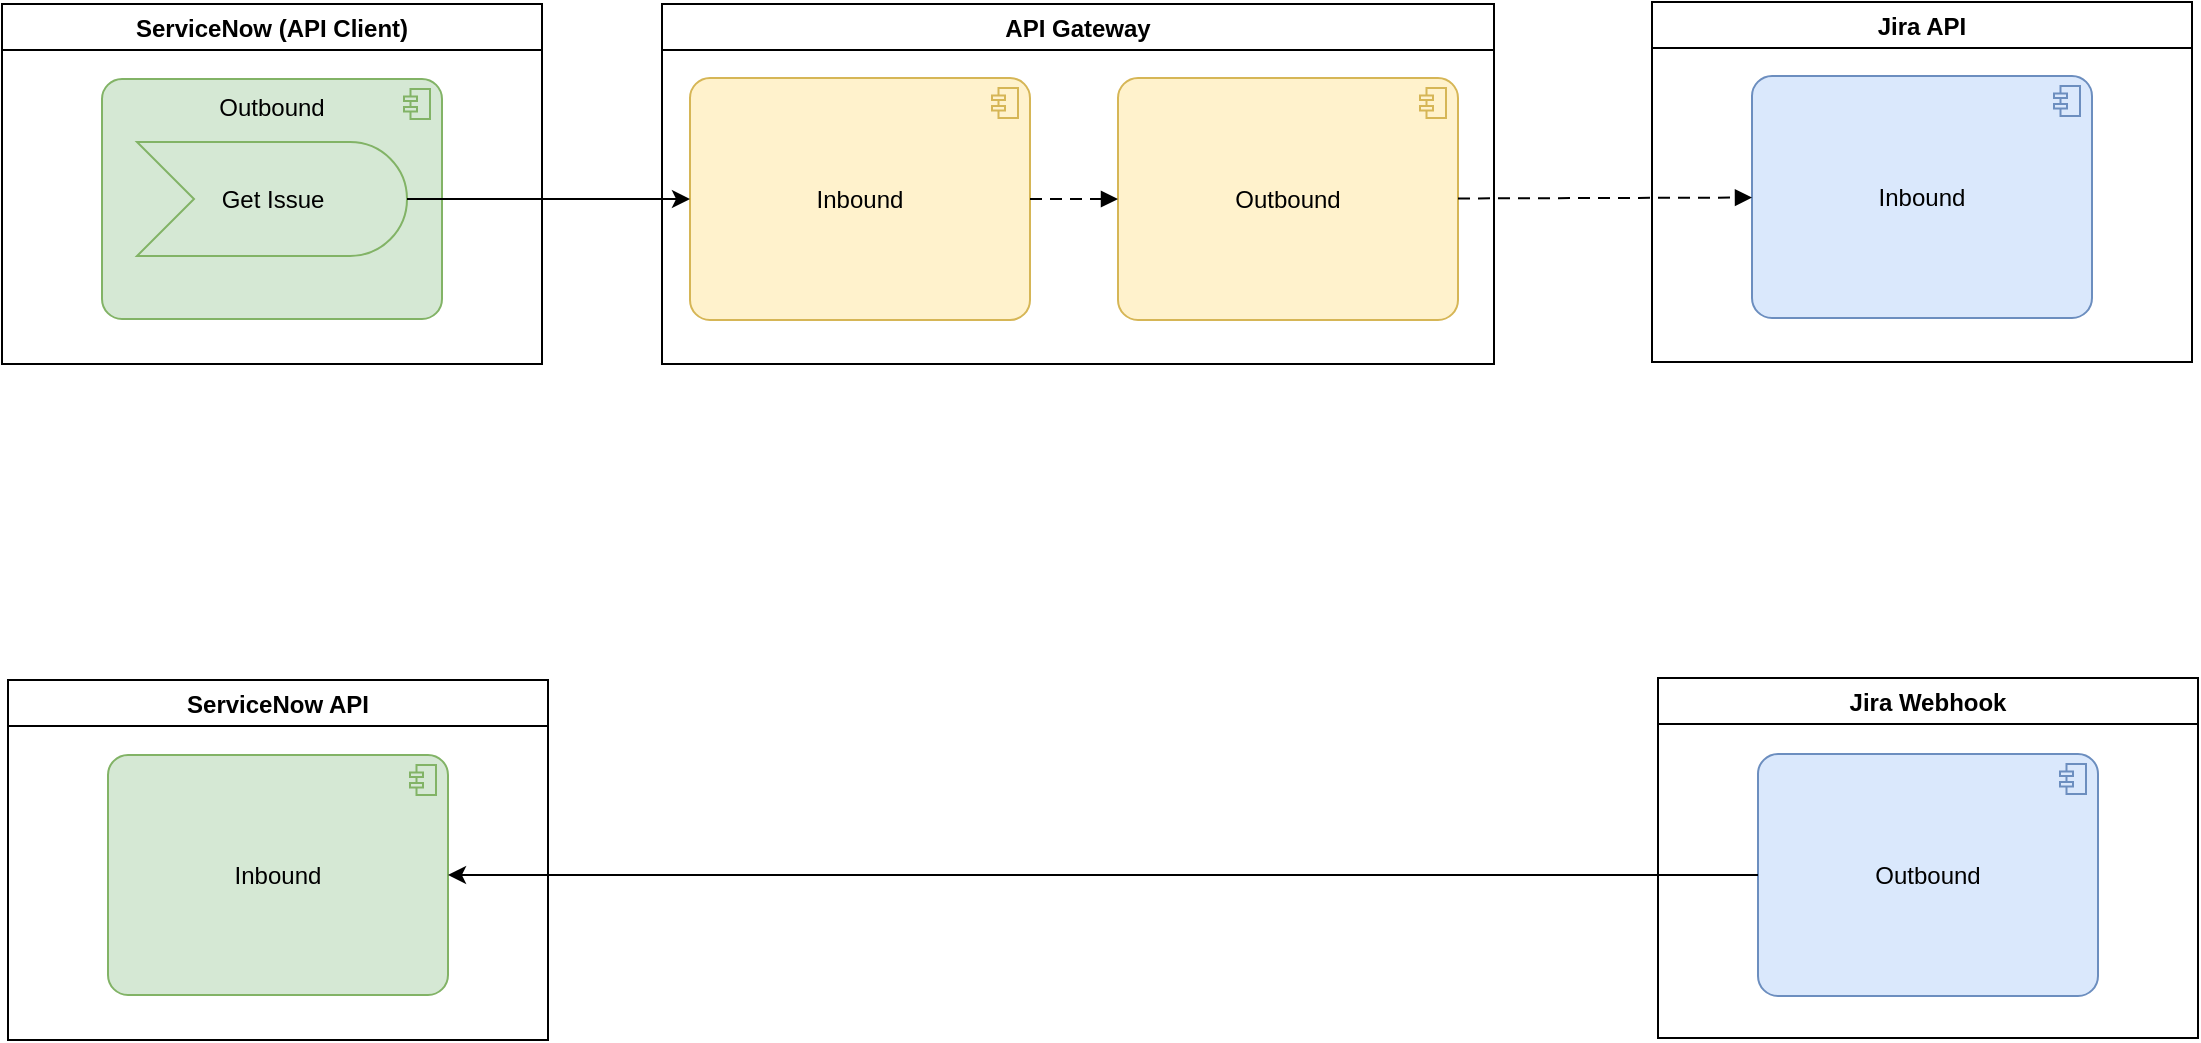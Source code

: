 <mxfile version="26.2.9" pages="4">
  <diagram name="ApiGateway" id="lrhSs4NIBuE15-ALr9kW">
    <mxGraphModel dx="1819" dy="2375" grid="0" gridSize="10" guides="0" tooltips="1" connect="0" arrows="0" fold="1" page="1" pageScale="1" pageWidth="1654" pageHeight="1169" math="0" shadow="0">
      <root>
        <mxCell id="0" />
        <mxCell id="1" parent="0" />
        <mxCell id="qK_jUNQq7bJrc278mB2J-1" value="API Gateway" style="swimlane;" vertex="1" parent="1">
          <mxGeometry x="610" y="-1046" width="416" height="180" as="geometry" />
        </mxCell>
        <mxCell id="qK_jUNQq7bJrc278mB2J-2" value="Inbound" style="html=1;outlineConnect=0;whiteSpace=wrap;fillColor=#fff2cc;shape=mxgraph.archimate3.application;appType=comp;archiType=rounded;strokeColor=#d6b656;verticalAlign=middle;fontStyle=0" vertex="1" parent="qK_jUNQq7bJrc278mB2J-1">
          <mxGeometry x="14" y="37" width="170" height="121" as="geometry" />
        </mxCell>
        <mxCell id="qK_jUNQq7bJrc278mB2J-3" value="Outbound" style="html=1;outlineConnect=0;whiteSpace=wrap;fillColor=#fff2cc;shape=mxgraph.archimate3.application;appType=comp;archiType=rounded;strokeColor=#d6b656;verticalAlign=middle;fontStyle=0" vertex="1" parent="qK_jUNQq7bJrc278mB2J-1">
          <mxGeometry x="228" y="37" width="170" height="121" as="geometry" />
        </mxCell>
        <mxCell id="qK_jUNQq7bJrc278mB2J-4" value="" style="html=1;endArrow=block;dashed=1;elbow=vertical;endFill=1;dashPattern=6 4;rounded=0;fontSize=12;fontStyle=0" edge="1" parent="qK_jUNQq7bJrc278mB2J-1" source="qK_jUNQq7bJrc278mB2J-2" target="qK_jUNQq7bJrc278mB2J-3">
          <mxGeometry width="160" relative="1" as="geometry">
            <mxPoint x="763" y="-106" as="sourcePoint" />
            <mxPoint x="989" y="-54" as="targetPoint" />
          </mxGeometry>
        </mxCell>
        <mxCell id="qK_jUNQq7bJrc278mB2J-5" value="ServiceNow (API Client)" style="swimlane;" vertex="1" parent="1">
          <mxGeometry x="280" y="-1046" width="270" height="180" as="geometry" />
        </mxCell>
        <mxCell id="qK_jUNQq7bJrc278mB2J-6" value="Outbound" style="html=1;outlineConnect=0;whiteSpace=wrap;fillColor=#d5e8d4;shape=mxgraph.archimate3.application;appType=comp;archiType=rounded;strokeColor=#82b366;verticalAlign=top;fontStyle=0" vertex="1" parent="qK_jUNQq7bJrc278mB2J-5">
          <mxGeometry x="50" y="37.5" width="170" height="120" as="geometry" />
        </mxCell>
        <mxCell id="qK_jUNQq7bJrc278mB2J-7" value="Get Issue" style="html=1;outlineConnect=0;whiteSpace=wrap;fillColor=#d5e8d4;shape=mxgraph.archimate3.event;strokeColor=#82b366;fontStyle=0" vertex="1" parent="qK_jUNQq7bJrc278mB2J-5">
          <mxGeometry x="67.5" y="69" width="135" height="57" as="geometry" />
        </mxCell>
        <mxCell id="qK_jUNQq7bJrc278mB2J-8" value="Jira API" style="swimlane;" vertex="1" parent="1">
          <mxGeometry x="1105" y="-1047" width="270" height="180" as="geometry" />
        </mxCell>
        <mxCell id="qK_jUNQq7bJrc278mB2J-9" value="Inbound" style="html=1;outlineConnect=0;whiteSpace=wrap;fillColor=#dae8fc;shape=mxgraph.archimate3.application;appType=comp;archiType=rounded;strokeColor=#6c8ebf;verticalAlign=middle;fontStyle=0" vertex="1" parent="qK_jUNQq7bJrc278mB2J-8">
          <mxGeometry x="50" y="37" width="170" height="121" as="geometry" />
        </mxCell>
        <mxCell id="qK_jUNQq7bJrc278mB2J-10" value="" style="edgeStyle=none;rounded=0;orthogonalLoop=1;jettySize=auto;html=1;fontSize=6;fontStyle=0" edge="1" parent="1" source="qK_jUNQq7bJrc278mB2J-7" target="qK_jUNQq7bJrc278mB2J-2">
          <mxGeometry relative="1" as="geometry">
            <mxPoint x="617" y="-1108.5" as="sourcePoint" />
            <mxPoint x="805" y="-1312" as="targetPoint" />
          </mxGeometry>
        </mxCell>
        <mxCell id="qK_jUNQq7bJrc278mB2J-15" value="" style="html=1;endArrow=block;dashed=1;elbow=vertical;endFill=1;dashPattern=6 4;rounded=0;fontSize=12;fontStyle=0" edge="1" parent="1" source="qK_jUNQq7bJrc278mB2J-3" target="qK_jUNQq7bJrc278mB2J-9">
          <mxGeometry width="160" relative="1" as="geometry">
            <mxPoint x="804" y="-938" as="sourcePoint" />
            <mxPoint x="1087" y="-948.5" as="targetPoint" />
          </mxGeometry>
        </mxCell>
        <mxCell id="8dd6PnlojU5S90c8eq-J-5" value="ServiceNow API" style="swimlane;" vertex="1" parent="1">
          <mxGeometry x="283" y="-708" width="270" height="180" as="geometry" />
        </mxCell>
        <mxCell id="8dd6PnlojU5S90c8eq-J-6" value="Inbound" style="html=1;outlineConnect=0;whiteSpace=wrap;fillColor=#d5e8d4;shape=mxgraph.archimate3.application;appType=comp;archiType=rounded;strokeColor=#82b366;verticalAlign=middle;fontStyle=0" vertex="1" parent="8dd6PnlojU5S90c8eq-J-5">
          <mxGeometry x="50" y="37.5" width="170" height="120" as="geometry" />
        </mxCell>
        <mxCell id="8dd6PnlojU5S90c8eq-J-8" value="Jira Webhook" style="swimlane;" vertex="1" parent="1">
          <mxGeometry x="1108" y="-709" width="270" height="180" as="geometry" />
        </mxCell>
        <mxCell id="8dd6PnlojU5S90c8eq-J-9" value="Outbound" style="html=1;outlineConnect=0;whiteSpace=wrap;fillColor=#dae8fc;shape=mxgraph.archimate3.application;appType=comp;archiType=rounded;strokeColor=#6c8ebf;verticalAlign=middle;fontStyle=0" vertex="1" parent="8dd6PnlojU5S90c8eq-J-8">
          <mxGeometry x="50" y="38" width="170" height="121" as="geometry" />
        </mxCell>
        <mxCell id="8dd6PnlojU5S90c8eq-J-10" value="" style="edgeStyle=none;rounded=0;orthogonalLoop=1;jettySize=auto;html=1;fontSize=6;fontStyle=0" edge="1" parent="1" source="8dd6PnlojU5S90c8eq-J-9" target="8dd6PnlojU5S90c8eq-J-6">
          <mxGeometry relative="1" as="geometry">
            <mxPoint x="825" y="-574.703" as="sourcePoint" />
            <mxPoint x="627" y="-610.5" as="targetPoint" />
          </mxGeometry>
        </mxCell>
      </root>
    </mxGraphModel>
  </diagram>
  <diagram id="vp1ZtSLj-2qrsN-qjBzq" name="SN2Jira">
    <mxGraphModel dx="1763" dy="1206" grid="0" gridSize="10" guides="1" tooltips="1" connect="1" arrows="1" fold="1" page="1" pageScale="1" pageWidth="1654" pageHeight="1169" math="0" shadow="0">
      <root>
        <mxCell id="0" />
        <mxCell id="1" parent="0" />
        <mxCell id="1Bj1d2KhseBguGUWX6AW-1" value="3. Execute SI Functions" style="html=1;verticalAlign=bottom;endArrow=block;entryX=0.133;entryY=0.036;entryDx=0;entryDy=0;entryPerimeter=0;" edge="1" parent="1" target="1Bj1d2KhseBguGUWX6AW-16">
          <mxGeometry x="-0.06" relative="1" as="geometry">
            <mxPoint x="579.5" y="248.9" as="sourcePoint" />
            <mxPoint x="690" y="253" as="targetPoint" />
            <mxPoint as="offset" />
          </mxGeometry>
        </mxCell>
        <mxCell id="1Bj1d2KhseBguGUWX6AW-2" value="4. Call SubFlow" style="html=1;verticalAlign=bottom;endArrow=block;entryX=0.133;entryY=0.036;entryDx=0;entryDy=0;entryPerimeter=0;" edge="1" parent="1" target="1Bj1d2KhseBguGUWX6AW-18">
          <mxGeometry x="-0.06" relative="1" as="geometry">
            <mxPoint x="741.5" y="267.9" as="sourcePoint" />
            <mxPoint x="853" y="272" as="targetPoint" />
            <mxPoint as="offset" />
          </mxGeometry>
        </mxCell>
        <mxCell id="1Bj1d2KhseBguGUWX6AW-3" value="5. Call SubFlow" style="html=1;verticalAlign=bottom;endArrow=block;entryX=0.133;entryY=0.036;entryDx=0;entryDy=0;entryPerimeter=0;" edge="1" parent="1" target="1Bj1d2KhseBguGUWX6AW-20">
          <mxGeometry x="-0.06" relative="1" as="geometry">
            <mxPoint x="903.5" y="285.9" as="sourcePoint" />
            <mxPoint x="1014" y="290" as="targetPoint" />
            <mxPoint as="offset" />
          </mxGeometry>
        </mxCell>
        <mxCell id="1Bj1d2KhseBguGUWX6AW-4" value="6. Call FlowAction" style="html=1;verticalAlign=bottom;endArrow=block;entryX=0.133;entryY=0.036;entryDx=0;entryDy=0;entryPerimeter=0;" edge="1" parent="1" target="1Bj1d2KhseBguGUWX6AW-22">
          <mxGeometry x="-0.06" relative="1" as="geometry">
            <mxPoint x="1066.5" y="305.9" as="sourcePoint" />
            <mxPoint x="1176" y="310" as="targetPoint" />
            <mxPoint as="offset" />
          </mxGeometry>
        </mxCell>
        <mxCell id="1Bj1d2KhseBguGUWX6AW-5" value="7. REST call Jira API" style="html=1;verticalAlign=bottom;endArrow=block;entryX=0.133;entryY=0.036;entryDx=0;entryDy=0;entryPerimeter=0;" edge="1" parent="1" target="1Bj1d2KhseBguGUWX6AW-14">
          <mxGeometry x="-0.06" relative="1" as="geometry">
            <mxPoint x="1228.5" y="322.9" as="sourcePoint" />
            <mxPoint x="1340" y="327" as="targetPoint" />
            <mxPoint as="offset" />
          </mxGeometry>
        </mxCell>
        <mxCell id="1Bj1d2KhseBguGUWX6AW-6" value="2. After Update" style="html=1;verticalAlign=bottom;endArrow=block;entryX=0.133;entryY=0.036;entryDx=0;entryDy=0;entryPerimeter=0;exitX=0.5;exitY=0.84;exitDx=0;exitDy=0;exitPerimeter=0;" edge="1" parent="1" source="1Bj1d2KhseBguGUWX6AW-9" target="1Bj1d2KhseBguGUWX6AW-12">
          <mxGeometry x="-0.06" relative="1" as="geometry">
            <mxPoint x="387" y="229" as="sourcePoint" />
            <mxPoint x="527" y="233" as="targetPoint" />
            <mxPoint as="offset" />
          </mxGeometry>
        </mxCell>
        <mxCell id="1Bj1d2KhseBguGUWX6AW-7" value="" style="shape=umlLifeline;participant=umlActor;perimeter=lifelinePerimeter;whiteSpace=wrap;html=1;container=1;collapsible=0;recursiveResize=0;verticalAlign=top;spacingTop=36;outlineConnect=0;" vertex="1" parent="1">
          <mxGeometry x="266" y="114" width="20" height="400" as="geometry" />
        </mxCell>
        <mxCell id="1Bj1d2KhseBguGUWX6AW-8" value="&lt;b&gt;Table&lt;/b&gt;&lt;div&gt;&lt;font style=&quot;font-size: 10px;&quot;&gt;&lt;br&gt;&lt;/font&gt;&lt;/div&gt;&lt;div&gt;&lt;font style=&quot;font-size: 10px;&quot;&gt;Story&lt;/font&gt;&lt;/div&gt;" style="shape=umlLifeline;perimeter=lifelinePerimeter;whiteSpace=wrap;html=1;container=1;collapsible=0;recursiveResize=0;outlineConnect=0;fillColor=#d5e8d4;strokeColor=#82b366;size=67;" vertex="1" parent="1">
          <mxGeometry x="368" y="114" width="100" height="400" as="geometry" />
        </mxCell>
        <mxCell id="1Bj1d2KhseBguGUWX6AW-9" value="" style="html=1;points=[];perimeter=orthogonalPerimeter;" vertex="1" parent="1Bj1d2KhseBguGUWX6AW-8">
          <mxGeometry x="45" y="90" width="10" height="25" as="geometry" />
        </mxCell>
        <mxCell id="1Bj1d2KhseBguGUWX6AW-10" value="1. Update Story in-sync" style="html=1;verticalAlign=bottom;endArrow=block;entryX=0.133;entryY=0.036;entryDx=0;entryDy=0;entryPerimeter=0;" edge="1" parent="1" source="1Bj1d2KhseBguGUWX6AW-7" target="1Bj1d2KhseBguGUWX6AW-9">
          <mxGeometry x="-0.06" relative="1" as="geometry">
            <mxPoint x="225.5" y="214.5" as="sourcePoint" />
            <mxPoint x="366" y="215" as="targetPoint" />
            <mxPoint as="offset" />
          </mxGeometry>
        </mxCell>
        <mxCell id="1Bj1d2KhseBguGUWX6AW-11" value="&lt;b&gt;Business Rule&lt;/b&gt;&lt;div&gt;&lt;font style=&quot;font-size: 10px;&quot;&gt;&lt;br&gt;&lt;/font&gt;&lt;/div&gt;&lt;div&gt;&lt;font style=&quot;font-size: 10px;&quot;&gt;Synch Story with Jira&lt;/font&gt;&lt;br&gt;&lt;/div&gt;" style="shape=umlLifeline;perimeter=lifelinePerimeter;whiteSpace=wrap;html=1;container=1;collapsible=0;recursiveResize=0;outlineConnect=0;fillColor=#d5e8d4;strokeColor=#82b366;size=68;" vertex="1" parent="1">
          <mxGeometry x="530" y="114" width="100" height="400" as="geometry" />
        </mxCell>
        <mxCell id="1Bj1d2KhseBguGUWX6AW-12" value="" style="html=1;points=[];perimeter=orthogonalPerimeter;" vertex="1" parent="1Bj1d2KhseBguGUWX6AW-11">
          <mxGeometry x="44" y="110" width="10" height="25" as="geometry" />
        </mxCell>
        <mxCell id="1Bj1d2KhseBguGUWX6AW-13" value="Jira API" style="shape=umlLifeline;perimeter=lifelinePerimeter;whiteSpace=wrap;html=1;container=1;collapsible=0;recursiveResize=0;outlineConnect=0;fillColor=#dae8fc;strokeColor=#6c8ebf;size=69;" vertex="1" parent="1">
          <mxGeometry x="1328" y="114" width="100" height="400" as="geometry" />
        </mxCell>
        <mxCell id="1Bj1d2KhseBguGUWX6AW-14" value="" style="html=1;points=[];perimeter=orthogonalPerimeter;" vertex="1" parent="1Bj1d2KhseBguGUWX6AW-13">
          <mxGeometry x="46" y="207" width="10" height="25" as="geometry" />
        </mxCell>
        <mxCell id="1Bj1d2KhseBguGUWX6AW-15" value="&lt;b&gt;Script Include&lt;/b&gt;&lt;div&gt;&lt;br&gt;&lt;div&gt;&lt;font style=&quot;font-size: 10px;&quot;&gt;AgileJiraUtils&lt;/font&gt;&lt;br&gt;&lt;/div&gt;&lt;div&gt;&lt;font style=&quot;font-size: 10px;&quot;&gt;AgileJiraExportUtils&lt;br&gt;&lt;/font&gt;&lt;/div&gt;&lt;div&gt;&lt;font style=&quot;&quot;&gt;&lt;span style=&quot;font-size: 10px;&quot;&gt;JiraExportUtils&lt;/span&gt;&lt;br&gt;&lt;/font&gt;&lt;/div&gt;&lt;/div&gt;" style="shape=umlLifeline;perimeter=lifelinePerimeter;whiteSpace=wrap;html=1;container=1;collapsible=0;recursiveResize=0;outlineConnect=0;fillColor=#d5e8d4;strokeColor=#82b366;size=81;" vertex="1" parent="1">
          <mxGeometry x="692" y="114" width="100" height="400" as="geometry" />
        </mxCell>
        <mxCell id="1Bj1d2KhseBguGUWX6AW-16" value="" style="html=1;points=[];perimeter=orthogonalPerimeter;" vertex="1" parent="1Bj1d2KhseBguGUWX6AW-15">
          <mxGeometry x="45" y="134" width="10" height="25" as="geometry" />
        </mxCell>
        <mxCell id="1Bj1d2KhseBguGUWX6AW-17" value="&lt;div&gt;&lt;b&gt;SubFlow&lt;/b&gt;&lt;/div&gt;&lt;div&gt;&lt;br&gt;&lt;/div&gt;&lt;div&gt;&lt;span style=&quot;font-size: 10px;&quot;&gt;Sync Jira Issue&lt;/span&gt;&lt;/div&gt;" style="shape=umlLifeline;perimeter=lifelinePerimeter;whiteSpace=wrap;html=1;container=1;collapsible=0;recursiveResize=0;outlineConnect=0;fillColor=#d5e8d4;strokeColor=#82b366;size=71;" vertex="1" parent="1">
          <mxGeometry x="854" y="114" width="100" height="400" as="geometry" />
        </mxCell>
        <mxCell id="1Bj1d2KhseBguGUWX6AW-18" value="" style="html=1;points=[];perimeter=orthogonalPerimeter;" vertex="1" parent="1Bj1d2KhseBguGUWX6AW-17">
          <mxGeometry x="46" y="153" width="10" height="25" as="geometry" />
        </mxCell>
        <mxCell id="1Bj1d2KhseBguGUWX6AW-19" value="&lt;div&gt;&lt;b&gt;SubFlow&lt;/b&gt;&lt;/div&gt;&lt;div&gt;&lt;font style=&quot;font-size: 10px;&quot;&gt;&lt;br&gt;&lt;/font&gt;&lt;/div&gt;&lt;div&gt;&lt;font style=&quot;font-size: 10px;&quot;&gt;Update Jira Issue and process&lt;/font&gt;&lt;br&gt;&lt;/div&gt;" style="shape=umlLifeline;perimeter=lifelinePerimeter;whiteSpace=wrap;html=1;container=1;collapsible=0;recursiveResize=0;outlineConnect=0;fillColor=#d5e8d4;strokeColor=#82b366;size=71;" vertex="1" parent="1">
          <mxGeometry x="1017" y="114" width="100" height="400" as="geometry" />
        </mxCell>
        <mxCell id="1Bj1d2KhseBguGUWX6AW-20" value="" style="html=1;points=[];perimeter=orthogonalPerimeter;" vertex="1" parent="1Bj1d2KhseBguGUWX6AW-19">
          <mxGeometry x="44" y="172" width="10" height="25" as="geometry" />
        </mxCell>
        <mxCell id="1Bj1d2KhseBguGUWX6AW-21" value="&lt;div&gt;&lt;b&gt;Flow Action&lt;/b&gt;&lt;/div&gt;&lt;div&gt;&lt;br&gt;&lt;/div&gt;&lt;div&gt;&lt;font style=&quot;font-size: 10px;&quot;&gt;Update Issue&lt;/font&gt;&lt;br&gt;&lt;/div&gt;" style="shape=umlLifeline;perimeter=lifelinePerimeter;whiteSpace=wrap;html=1;container=1;collapsible=0;recursiveResize=0;outlineConnect=0;fillColor=#d5e8d4;strokeColor=#82b366;size=71;" vertex="1" parent="1">
          <mxGeometry x="1179" y="114" width="100" height="400" as="geometry" />
        </mxCell>
        <mxCell id="1Bj1d2KhseBguGUWX6AW-22" value="" style="html=1;points=[];perimeter=orthogonalPerimeter;" vertex="1" parent="1Bj1d2KhseBguGUWX6AW-21">
          <mxGeometry x="44" y="191" width="10" height="25" as="geometry" />
        </mxCell>
      </root>
    </mxGraphModel>
  </diagram>
  <diagram id="9GTkZiOPFxIINjUFZEPG" name="Jira2SN">
    <mxGraphModel dx="1819" dy="1206" grid="0" gridSize="10" guides="1" tooltips="1" connect="1" arrows="1" fold="1" page="1" pageScale="1" pageWidth="1654" pageHeight="1169" math="0" shadow="0">
      <root>
        <mxCell id="0" />
        <mxCell id="1" parent="0" />
        <mxCell id="l_dMEm75HRvwMXUbc7Sk-1" value="7. Update Record" style="html=1;verticalAlign=bottom;endArrow=block;exitX=0.75;exitY=1.02;exitDx=0;exitDy=0;exitPerimeter=0;" edge="1" parent="1" source="l_dMEm75HRvwMXUbc7Sk-20" target="l_dMEm75HRvwMXUbc7Sk-21">
          <mxGeometry x="-0.06" relative="1" as="geometry">
            <mxPoint x="1076.5" y="315.9" as="sourcePoint" />
            <mxPoint x="1239" y="315" as="targetPoint" />
            <mxPoint as="offset" />
          </mxGeometry>
        </mxCell>
        <mxCell id="l_dMEm75HRvwMXUbc7Sk-2" value="3. REST call SN endpoiont" style="html=1;verticalAlign=bottom;endArrow=block;entryX=0.133;entryY=0.036;entryDx=0;entryDy=0;entryPerimeter=0;" edge="1" parent="1" target="l_dMEm75HRvwMXUbc7Sk-14">
          <mxGeometry x="-0.06" relative="1" as="geometry">
            <mxPoint x="579.5" y="248.9" as="sourcePoint" />
            <mxPoint x="690" y="253" as="targetPoint" />
            <mxPoint as="offset" />
          </mxGeometry>
        </mxCell>
        <mxCell id="l_dMEm75HRvwMXUbc7Sk-3" value="4. Get SubFlow name from DT" style="html=1;verticalAlign=bottom;endArrow=block;entryX=0.133;entryY=0.036;entryDx=0;entryDy=0;entryPerimeter=0;exitX=0.2;exitY=0.88;exitDx=0;exitDy=0;exitPerimeter=0;" edge="1" parent="1" source="l_dMEm75HRvwMXUbc7Sk-14" target="l_dMEm75HRvwMXUbc7Sk-16">
          <mxGeometry x="-0.06" relative="1" as="geometry">
            <mxPoint x="741.5" y="267.9" as="sourcePoint" />
            <mxPoint x="853" y="272" as="targetPoint" />
            <mxPoint as="offset" />
          </mxGeometry>
        </mxCell>
        <mxCell id="l_dMEm75HRvwMXUbc7Sk-4" value="5. Call SubFlow" style="html=1;verticalAlign=bottom;endArrow=block;entryX=0.133;entryY=0.036;entryDx=0;entryDy=0;entryPerimeter=0;" edge="1" parent="1" target="l_dMEm75HRvwMXUbc7Sk-18">
          <mxGeometry x="-0.06" relative="1" as="geometry">
            <mxPoint x="903.5" y="285.9" as="sourcePoint" />
            <mxPoint x="1014" y="290" as="targetPoint" />
            <mxPoint as="offset" />
          </mxGeometry>
        </mxCell>
        <mxCell id="l_dMEm75HRvwMXUbc7Sk-5" value="6. execute SI" style="html=1;verticalAlign=bottom;endArrow=block;entryX=0.133;entryY=0.036;entryDx=0;entryDy=0;entryPerimeter=0;" edge="1" parent="1" target="l_dMEm75HRvwMXUbc7Sk-20">
          <mxGeometry x="-0.06" relative="1" as="geometry">
            <mxPoint x="1066.5" y="305.9" as="sourcePoint" />
            <mxPoint x="1176" y="310" as="targetPoint" />
            <mxPoint as="offset" />
          </mxGeometry>
        </mxCell>
        <mxCell id="l_dMEm75HRvwMXUbc7Sk-6" value="2. Trigger Webhook" style="html=1;verticalAlign=bottom;endArrow=block;entryX=0.133;entryY=0.036;entryDx=0;entryDy=0;entryPerimeter=0;exitX=0.5;exitY=0.84;exitDx=0;exitDy=0;exitPerimeter=0;" edge="1" parent="1" source="l_dMEm75HRvwMXUbc7Sk-9" target="l_dMEm75HRvwMXUbc7Sk-12">
          <mxGeometry x="-0.06" relative="1" as="geometry">
            <mxPoint x="387" y="229" as="sourcePoint" />
            <mxPoint x="527" y="233" as="targetPoint" />
            <mxPoint as="offset" />
          </mxGeometry>
        </mxCell>
        <mxCell id="l_dMEm75HRvwMXUbc7Sk-7" value="" style="shape=umlLifeline;participant=umlActor;perimeter=lifelinePerimeter;whiteSpace=wrap;html=1;container=1;collapsible=0;recursiveResize=0;verticalAlign=top;spacingTop=36;outlineConnect=0;" vertex="1" parent="1">
          <mxGeometry x="260" y="111" width="20" height="400" as="geometry" />
        </mxCell>
        <mxCell id="l_dMEm75HRvwMXUbc7Sk-8" value="Jira Issue" style="shape=umlLifeline;perimeter=lifelinePerimeter;whiteSpace=wrap;html=1;container=1;collapsible=0;recursiveResize=0;outlineConnect=0;fillColor=#dae8fc;strokeColor=#6c8ebf;" vertex="1" parent="1">
          <mxGeometry x="368" y="111" width="100" height="400" as="geometry" />
        </mxCell>
        <mxCell id="l_dMEm75HRvwMXUbc7Sk-9" value="" style="html=1;points=[];perimeter=orthogonalPerimeter;" vertex="1" parent="l_dMEm75HRvwMXUbc7Sk-8">
          <mxGeometry x="45" y="90" width="10" height="25" as="geometry" />
        </mxCell>
        <mxCell id="l_dMEm75HRvwMXUbc7Sk-10" value="1. Update/Create issue" style="html=1;verticalAlign=bottom;endArrow=block;entryX=0.133;entryY=0.036;entryDx=0;entryDy=0;entryPerimeter=0;" edge="1" parent="1" source="l_dMEm75HRvwMXUbc7Sk-7" target="l_dMEm75HRvwMXUbc7Sk-9">
          <mxGeometry x="-0.06" relative="1" as="geometry">
            <mxPoint x="225.5" y="214.5" as="sourcePoint" />
            <mxPoint x="366" y="215" as="targetPoint" />
            <mxPoint as="offset" />
          </mxGeometry>
        </mxCell>
        <mxCell id="l_dMEm75HRvwMXUbc7Sk-11" value="&lt;div&gt;Jira Webhook&lt;/div&gt;" style="shape=umlLifeline;perimeter=lifelinePerimeter;whiteSpace=wrap;html=1;container=1;collapsible=0;recursiveResize=0;outlineConnect=0;fillColor=#dae8fc;strokeColor=#6c8ebf;" vertex="1" parent="1">
          <mxGeometry x="530" y="111" width="100" height="400" as="geometry" />
        </mxCell>
        <mxCell id="l_dMEm75HRvwMXUbc7Sk-12" value="" style="html=1;points=[];perimeter=orthogonalPerimeter;" vertex="1" parent="l_dMEm75HRvwMXUbc7Sk-11">
          <mxGeometry x="44" y="110" width="10" height="25" as="geometry" />
        </mxCell>
        <mxCell id="l_dMEm75HRvwMXUbc7Sk-13" value="&lt;div&gt;&lt;font style=&quot;&quot;&gt;&lt;b&gt;Scripted REST API&lt;/b&gt;&lt;/font&gt;&lt;/div&gt;&lt;div&gt;&lt;font style=&quot;&quot;&gt;&lt;br&gt;&lt;/font&gt;&lt;/div&gt;&lt;div&gt;&lt;font style=&quot;&quot;&gt;&lt;font style=&quot;font-size: 10px;&quot;&gt;Jira Webhook Callbacks&lt;/font&gt;&lt;br&gt;&lt;/font&gt;&lt;/div&gt;" style="shape=umlLifeline;perimeter=lifelinePerimeter;whiteSpace=wrap;html=1;container=1;collapsible=0;recursiveResize=0;outlineConnect=0;fillColor=#d5e8d4;strokeColor=#82b366;size=64;" vertex="1" parent="1">
          <mxGeometry x="674" y="111" width="118" height="401" as="geometry" />
        </mxCell>
        <mxCell id="l_dMEm75HRvwMXUbc7Sk-14" value="" style="html=1;points=[];perimeter=orthogonalPerimeter;" vertex="1" parent="l_dMEm75HRvwMXUbc7Sk-13">
          <mxGeometry x="55" y="136" width="10" height="25" as="geometry" />
        </mxCell>
        <mxCell id="l_dMEm75HRvwMXUbc7Sk-15" value="&lt;div&gt;&lt;b&gt;Decision Table&lt;/b&gt;&lt;/div&gt;&lt;div&gt;&lt;br&gt;&lt;/div&gt;&lt;div&gt;&lt;font style=&quot;font-size: 10px;&quot;&gt;Jira Webhook Decision Policy&lt;/font&gt;&lt;br&gt;&lt;/div&gt;" style="shape=umlLifeline;perimeter=lifelinePerimeter;whiteSpace=wrap;html=1;container=1;collapsible=0;recursiveResize=0;outlineConnect=0;fillColor=#d5e8d4;strokeColor=#82b366;size=63;" vertex="1" parent="1">
          <mxGeometry x="854" y="111" width="100" height="400" as="geometry" />
        </mxCell>
        <mxCell id="l_dMEm75HRvwMXUbc7Sk-16" value="" style="html=1;points=[];perimeter=orthogonalPerimeter;" vertex="1" parent="l_dMEm75HRvwMXUbc7Sk-15">
          <mxGeometry x="46" y="157" width="10" height="25" as="geometry" />
        </mxCell>
        <mxCell id="l_dMEm75HRvwMXUbc7Sk-17" value="&lt;div&gt;&lt;b&gt;SubFlow&lt;/b&gt;&lt;/div&gt;&lt;div&gt;&lt;span style=&quot;font-size: 10px;&quot;&gt;&lt;br&gt;&lt;/span&gt;&lt;/div&gt;&lt;div&gt;&lt;span style=&quot;font-size: 10px;&quot;&gt;Process Agile Jira Issue Flow&lt;/span&gt;&lt;br&gt;&lt;/div&gt;" style="shape=umlLifeline;perimeter=lifelinePerimeter;whiteSpace=wrap;html=1;container=1;collapsible=0;recursiveResize=0;outlineConnect=0;fillColor=#d5e8d4;strokeColor=#82b366;size=63;" vertex="1" parent="1">
          <mxGeometry x="1017" y="111" width="100" height="400" as="geometry" />
        </mxCell>
        <mxCell id="l_dMEm75HRvwMXUbc7Sk-18" value="" style="html=1;points=[];perimeter=orthogonalPerimeter;" vertex="1" parent="l_dMEm75HRvwMXUbc7Sk-17">
          <mxGeometry x="44" y="174" width="10" height="25" as="geometry" />
        </mxCell>
        <mxCell id="l_dMEm75HRvwMXUbc7Sk-19" value="&lt;div&gt;&lt;b&gt;Script Include&lt;/b&gt;&lt;/div&gt;&lt;div&gt;&lt;font style=&quot;font-size: 10px;&quot;&gt;&lt;br&gt;&lt;/font&gt;&lt;/div&gt;&lt;div&gt;&lt;font style=&quot;font-size: 10px;&quot;&gt;JiraEventProcessorUtil&lt;/font&gt;&lt;br&gt;&lt;/div&gt;" style="shape=umlLifeline;perimeter=lifelinePerimeter;whiteSpace=wrap;html=1;container=1;collapsible=0;recursiveResize=0;outlineConnect=0;fillColor=#d5e8d4;strokeColor=#82b366;size=63;" vertex="1" parent="1">
          <mxGeometry x="1152" y="111" width="160" height="400" as="geometry" />
        </mxCell>
        <mxCell id="l_dMEm75HRvwMXUbc7Sk-20" value="" style="html=1;points=[];perimeter=orthogonalPerimeter;" vertex="1" parent="l_dMEm75HRvwMXUbc7Sk-19">
          <mxGeometry x="76" y="195" width="10" height="25" as="geometry" />
        </mxCell>
        <mxCell id="l_dMEm75HRvwMXUbc7Sk-21" value="&lt;b&gt;Table&lt;/b&gt;&lt;div&gt;&lt;br&gt;&lt;div&gt;&lt;font style=&quot;font-size: 10px;&quot;&gt;Story&lt;/font&gt;&lt;/div&gt;&lt;/div&gt;" style="shape=umlLifeline;perimeter=lifelinePerimeter;whiteSpace=wrap;html=1;container=1;collapsible=0;recursiveResize=0;outlineConnect=0;fillColor=#d5e8d4;strokeColor=#82b366;size=63;" vertex="1" parent="1">
          <mxGeometry x="1364" y="111" width="100" height="400" as="geometry" />
        </mxCell>
        <mxCell id="l_dMEm75HRvwMXUbc7Sk-22" value="" style="html=1;points=[];perimeter=orthogonalPerimeter;" vertex="1" parent="l_dMEm75HRvwMXUbc7Sk-21">
          <mxGeometry x="45" y="221" width="10" height="25" as="geometry" />
        </mxCell>
      </root>
    </mxGraphModel>
  </diagram>
  <diagram id="Y11kvFAHUA83sF6rF766" name="exportToJira">
    <mxGraphModel dx="1239" dy="832" grid="0" gridSize="10" guides="1" tooltips="1" connect="1" arrows="1" fold="1" page="1" pageScale="1" pageWidth="1654" pageHeight="1169" math="0" shadow="0">
      <root>
        <mxCell id="0" />
        <mxCell id="1" parent="0" />
        <mxCell id="e6OjhGfAkhIdGIdy4BqF-1" value="&lt;div&gt;Make: &quot;Jira URL&quot; visible&lt;/div&gt;" style="html=1;verticalAlign=bottom;endArrow=open;dashed=1;endSize=8;exitX=0.283;exitY=0.965;exitDx=0;exitDy=0;exitPerimeter=0;" edge="1" parent="1" source="e6OjhGfAkhIdGIdy4BqF-10" target="e6OjhGfAkhIdGIdy4BqF-6">
          <mxGeometry relative="1" as="geometry">
            <mxPoint x="702" y="441" as="targetPoint" />
            <mxPoint x="836" y="441" as="sourcePoint" />
          </mxGeometry>
        </mxCell>
        <mxCell id="e6OjhGfAkhIdGIdy4BqF-2" value="&lt;div&gt;Set: Jira URL&lt;/div&gt;" style="html=1;verticalAlign=bottom;endArrow=open;dashed=1;endSize=8;exitX=0.417;exitY=0.969;exitDx=0;exitDy=0;exitPerimeter=0;entryX=0.7;entryY=0.769;entryDx=0;entryDy=0;entryPerimeter=0;" edge="1" parent="1" source="e6OjhGfAkhIdGIdy4BqF-13" target="e6OjhGfAkhIdGIdy4BqF-10">
          <mxGeometry relative="1" as="geometry">
            <mxPoint x="839" y="426" as="targetPoint" />
            <mxPoint x="994" y="426" as="sourcePoint" />
          </mxGeometry>
        </mxCell>
        <mxCell id="e6OjhGfAkhIdGIdy4BqF-3" value="&lt;div&gt;Return initial ticket data&lt;/div&gt;" style="html=1;verticalAlign=bottom;endArrow=open;dashed=1;endSize=8;exitX=0.35;exitY=0.945;exitDx=0;exitDy=0;exitPerimeter=0;entryX=0.667;entryY=0.67;entryDx=0;entryDy=0;entryPerimeter=0;" edge="1" parent="1" source="e6OjhGfAkhIdGIdy4BqF-15" target="e6OjhGfAkhIdGIdy4BqF-13">
          <mxGeometry relative="1" as="geometry">
            <mxPoint x="508" y="314" as="targetPoint" />
            <mxPoint x="702" y="314" as="sourcePoint" />
          </mxGeometry>
        </mxCell>
        <mxCell id="e6OjhGfAkhIdGIdy4BqF-4" value="5. Create Jira ticket" style="html=1;verticalAlign=bottom;endArrow=block;exitX=0.333;exitY=0.197;exitDx=0;exitDy=0;exitPerimeter=0;entryX=0.267;entryY=-0.002;entryDx=0;entryDy=0;entryPerimeter=0;" edge="1" parent="1" source="e6OjhGfAkhIdGIdy4BqF-13" target="e6OjhGfAkhIdGIdy4BqF-15">
          <mxGeometry x="-0.06" relative="1" as="geometry">
            <mxPoint x="1059" y="340.818" as="sourcePoint" />
            <mxPoint x="1216" y="340" as="targetPoint" />
            <mxPoint as="offset" />
          </mxGeometry>
        </mxCell>
        <mxCell id="e6OjhGfAkhIdGIdy4BqF-5" value="4. Start data export" style="html=1;verticalAlign=bottom;endArrow=block;entryX=0.4;entryY=0.01;entryDx=0;entryDy=0;entryPerimeter=0;" edge="1" parent="1" source="e6OjhGfAkhIdGIdy4BqF-7" target="e6OjhGfAkhIdGIdy4BqF-13">
          <mxGeometry x="-0.06" relative="1" as="geometry">
            <mxPoint x="773" y="334" as="sourcePoint" />
            <mxPoint x="696" y="360" as="targetPoint" />
            <mxPoint as="offset" />
          </mxGeometry>
        </mxCell>
        <mxCell id="e6OjhGfAkhIdGIdy4BqF-6" value="" style="shape=umlLifeline;participant=umlActor;perimeter=lifelinePerimeter;whiteSpace=wrap;html=1;container=1;collapsible=0;recursiveResize=0;verticalAlign=top;spacingTop=36;outlineConnect=0;" vertex="1" parent="1">
          <mxGeometry x="457" y="124" width="20" height="400" as="geometry" />
        </mxCell>
        <mxCell id="e6OjhGfAkhIdGIdy4BqF-7" value="SN record,&amp;nbsp;&lt;div&gt;e.g. Story&lt;/div&gt;" style="shape=umlLifeline;perimeter=lifelinePerimeter;whiteSpace=wrap;html=1;container=1;collapsible=0;recursiveResize=0;outlineConnect=0;fillColor=#d5e8d4;strokeColor=#82b366;" vertex="1" parent="1">
          <mxGeometry x="640" y="124" width="100" height="400" as="geometry" />
        </mxCell>
        <mxCell id="e6OjhGfAkhIdGIdy4BqF-8" value="" style="html=1;points=[];perimeter=orthogonalPerimeter;" vertex="1" parent="e6OjhGfAkhIdGIdy4BqF-7">
          <mxGeometry x="45" y="90" width="10" height="25" as="geometry" />
        </mxCell>
        <mxCell id="e6OjhGfAkhIdGIdy4BqF-9" value="" style="html=1;points=[];perimeter=orthogonalPerimeter;" vertex="1" parent="e6OjhGfAkhIdGIdy4BqF-7">
          <mxGeometry x="45" y="142" width="10" height="38" as="geometry" />
        </mxCell>
        <mxCell id="e6OjhGfAkhIdGIdy4BqF-10" value="" style="html=1;points=[];perimeter=orthogonalPerimeter;" vertex="1" parent="e6OjhGfAkhIdGIdy4BqF-7">
          <mxGeometry x="45" y="225" width="10" height="106" as="geometry" />
        </mxCell>
        <mxCell id="e6OjhGfAkhIdGIdy4BqF-11" value="1. Create new story" style="html=1;verticalAlign=bottom;endArrow=block;entryX=0.133;entryY=0.036;entryDx=0;entryDy=0;entryPerimeter=0;" edge="1" parent="1" source="e6OjhGfAkhIdGIdy4BqF-6" target="e6OjhGfAkhIdGIdy4BqF-8">
          <mxGeometry x="-0.06" relative="1" as="geometry">
            <mxPoint x="497.5" y="218.5" as="sourcePoint" />
            <mxPoint x="638" y="219" as="targetPoint" />
            <mxPoint as="offset" />
          </mxGeometry>
        </mxCell>
        <mxCell id="e6OjhGfAkhIdGIdy4BqF-12" value="SN Export to Jira component" style="shape=umlLifeline;perimeter=lifelinePerimeter;whiteSpace=wrap;html=1;container=1;collapsible=0;recursiveResize=0;outlineConnect=0;fillColor=#d5e8d4;strokeColor=#82b366;" vertex="1" parent="1">
          <mxGeometry x="778" y="124" width="100" height="400" as="geometry" />
        </mxCell>
        <mxCell id="e6OjhGfAkhIdGIdy4BqF-13" value="" style="html=1;points=[];perimeter=orthogonalPerimeter;" vertex="1" parent="e6OjhGfAkhIdGIdy4BqF-12">
          <mxGeometry x="44" y="256" width="10" height="53" as="geometry" />
        </mxCell>
        <mxCell id="e6OjhGfAkhIdGIdy4BqF-14" value="Jira" style="shape=umlLifeline;perimeter=lifelinePerimeter;whiteSpace=wrap;html=1;container=1;collapsible=0;recursiveResize=0;outlineConnect=0;fillColor=#dae8fc;strokeColor=#6c8ebf;" vertex="1" parent="1">
          <mxGeometry x="935" y="123" width="100" height="400" as="geometry" />
        </mxCell>
        <mxCell id="e6OjhGfAkhIdGIdy4BqF-15" value="" style="html=1;points=[];perimeter=orthogonalPerimeter;" vertex="1" parent="e6OjhGfAkhIdGIdy4BqF-14">
          <mxGeometry x="46" y="267" width="10" height="27" as="geometry" />
        </mxCell>
        <mxCell id="e6OjhGfAkhIdGIdy4BqF-16" value="2. Set: Assignment Group" style="html=1;verticalAlign=bottom;endArrow=block;entryX=0.133;entryY=0.036;entryDx=0;entryDy=0;entryPerimeter=0;" edge="1" parent="1" source="e6OjhGfAkhIdGIdy4BqF-6" target="e6OjhGfAkhIdGIdy4BqF-9">
          <mxGeometry x="-0.06" relative="1" as="geometry">
            <mxPoint x="498" y="267" as="sourcePoint" />
            <mxPoint x="638" y="271" as="targetPoint" />
            <mxPoint as="offset" />
          </mxGeometry>
        </mxCell>
        <mxCell id="e6OjhGfAkhIdGIdy4BqF-17" value="&lt;div&gt;Make UI Action: &quot;Export to Jira&quot; visible&lt;/div&gt;" style="html=1;verticalAlign=bottom;endArrow=open;dashed=1;endSize=8;exitX=0.7;exitY=1;exitDx=0;exitDy=0;exitPerimeter=0;" edge="1" parent="1" source="e6OjhGfAkhIdGIdy4BqF-9" target="e6OjhGfAkhIdGIdy4BqF-6">
          <mxGeometry relative="1" as="geometry">
            <mxPoint x="498" y="334" as="targetPoint" />
            <mxPoint x="633" y="334" as="sourcePoint" />
          </mxGeometry>
        </mxCell>
        <mxCell id="e6OjhGfAkhIdGIdy4BqF-18" value="3. Select: &quot;Export to Jira&quot;" style="html=1;verticalAlign=bottom;endArrow=block;entryX=0.133;entryY=0.036;entryDx=0;entryDy=0;entryPerimeter=0;" edge="1" parent="1" source="e6OjhGfAkhIdGIdy4BqF-6" target="e6OjhGfAkhIdGIdy4BqF-10">
          <mxGeometry x="-0.06" relative="1" as="geometry">
            <mxPoint x="498" y="350" as="sourcePoint" />
            <mxPoint x="638" y="354" as="targetPoint" />
            <mxPoint as="offset" />
          </mxGeometry>
        </mxCell>
      </root>
    </mxGraphModel>
  </diagram>
</mxfile>
